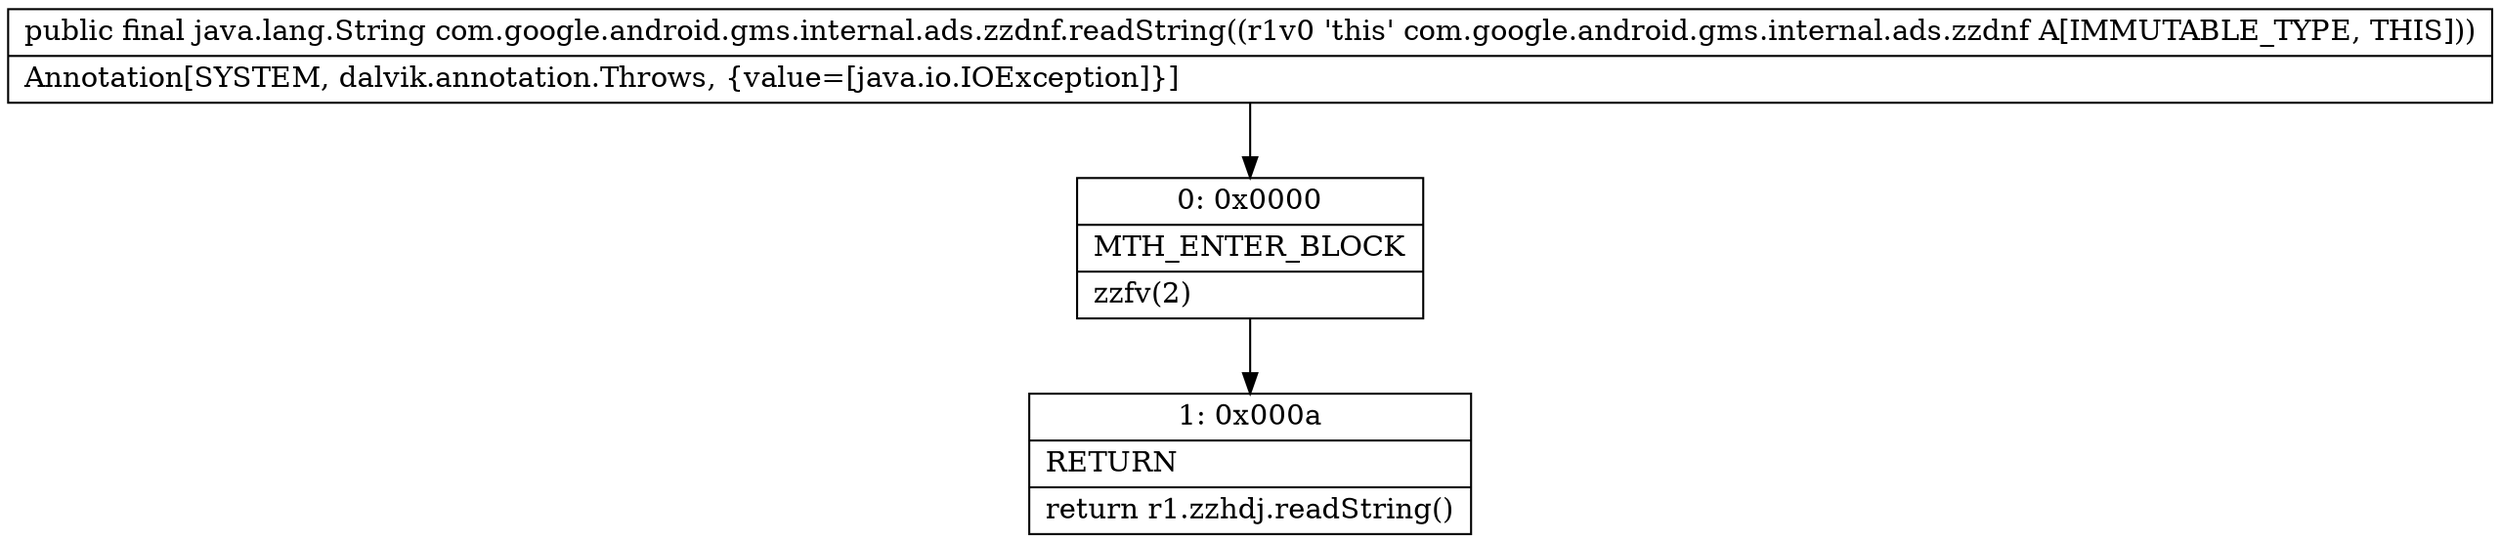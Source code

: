 digraph "CFG forcom.google.android.gms.internal.ads.zzdnf.readString()Ljava\/lang\/String;" {
Node_0 [shape=record,label="{0\:\ 0x0000|MTH_ENTER_BLOCK\l|zzfv(2)\l}"];
Node_1 [shape=record,label="{1\:\ 0x000a|RETURN\l|return r1.zzhdj.readString()\l}"];
MethodNode[shape=record,label="{public final java.lang.String com.google.android.gms.internal.ads.zzdnf.readString((r1v0 'this' com.google.android.gms.internal.ads.zzdnf A[IMMUTABLE_TYPE, THIS]))  | Annotation[SYSTEM, dalvik.annotation.Throws, \{value=[java.io.IOException]\}]\l}"];
MethodNode -> Node_0;
Node_0 -> Node_1;
}


